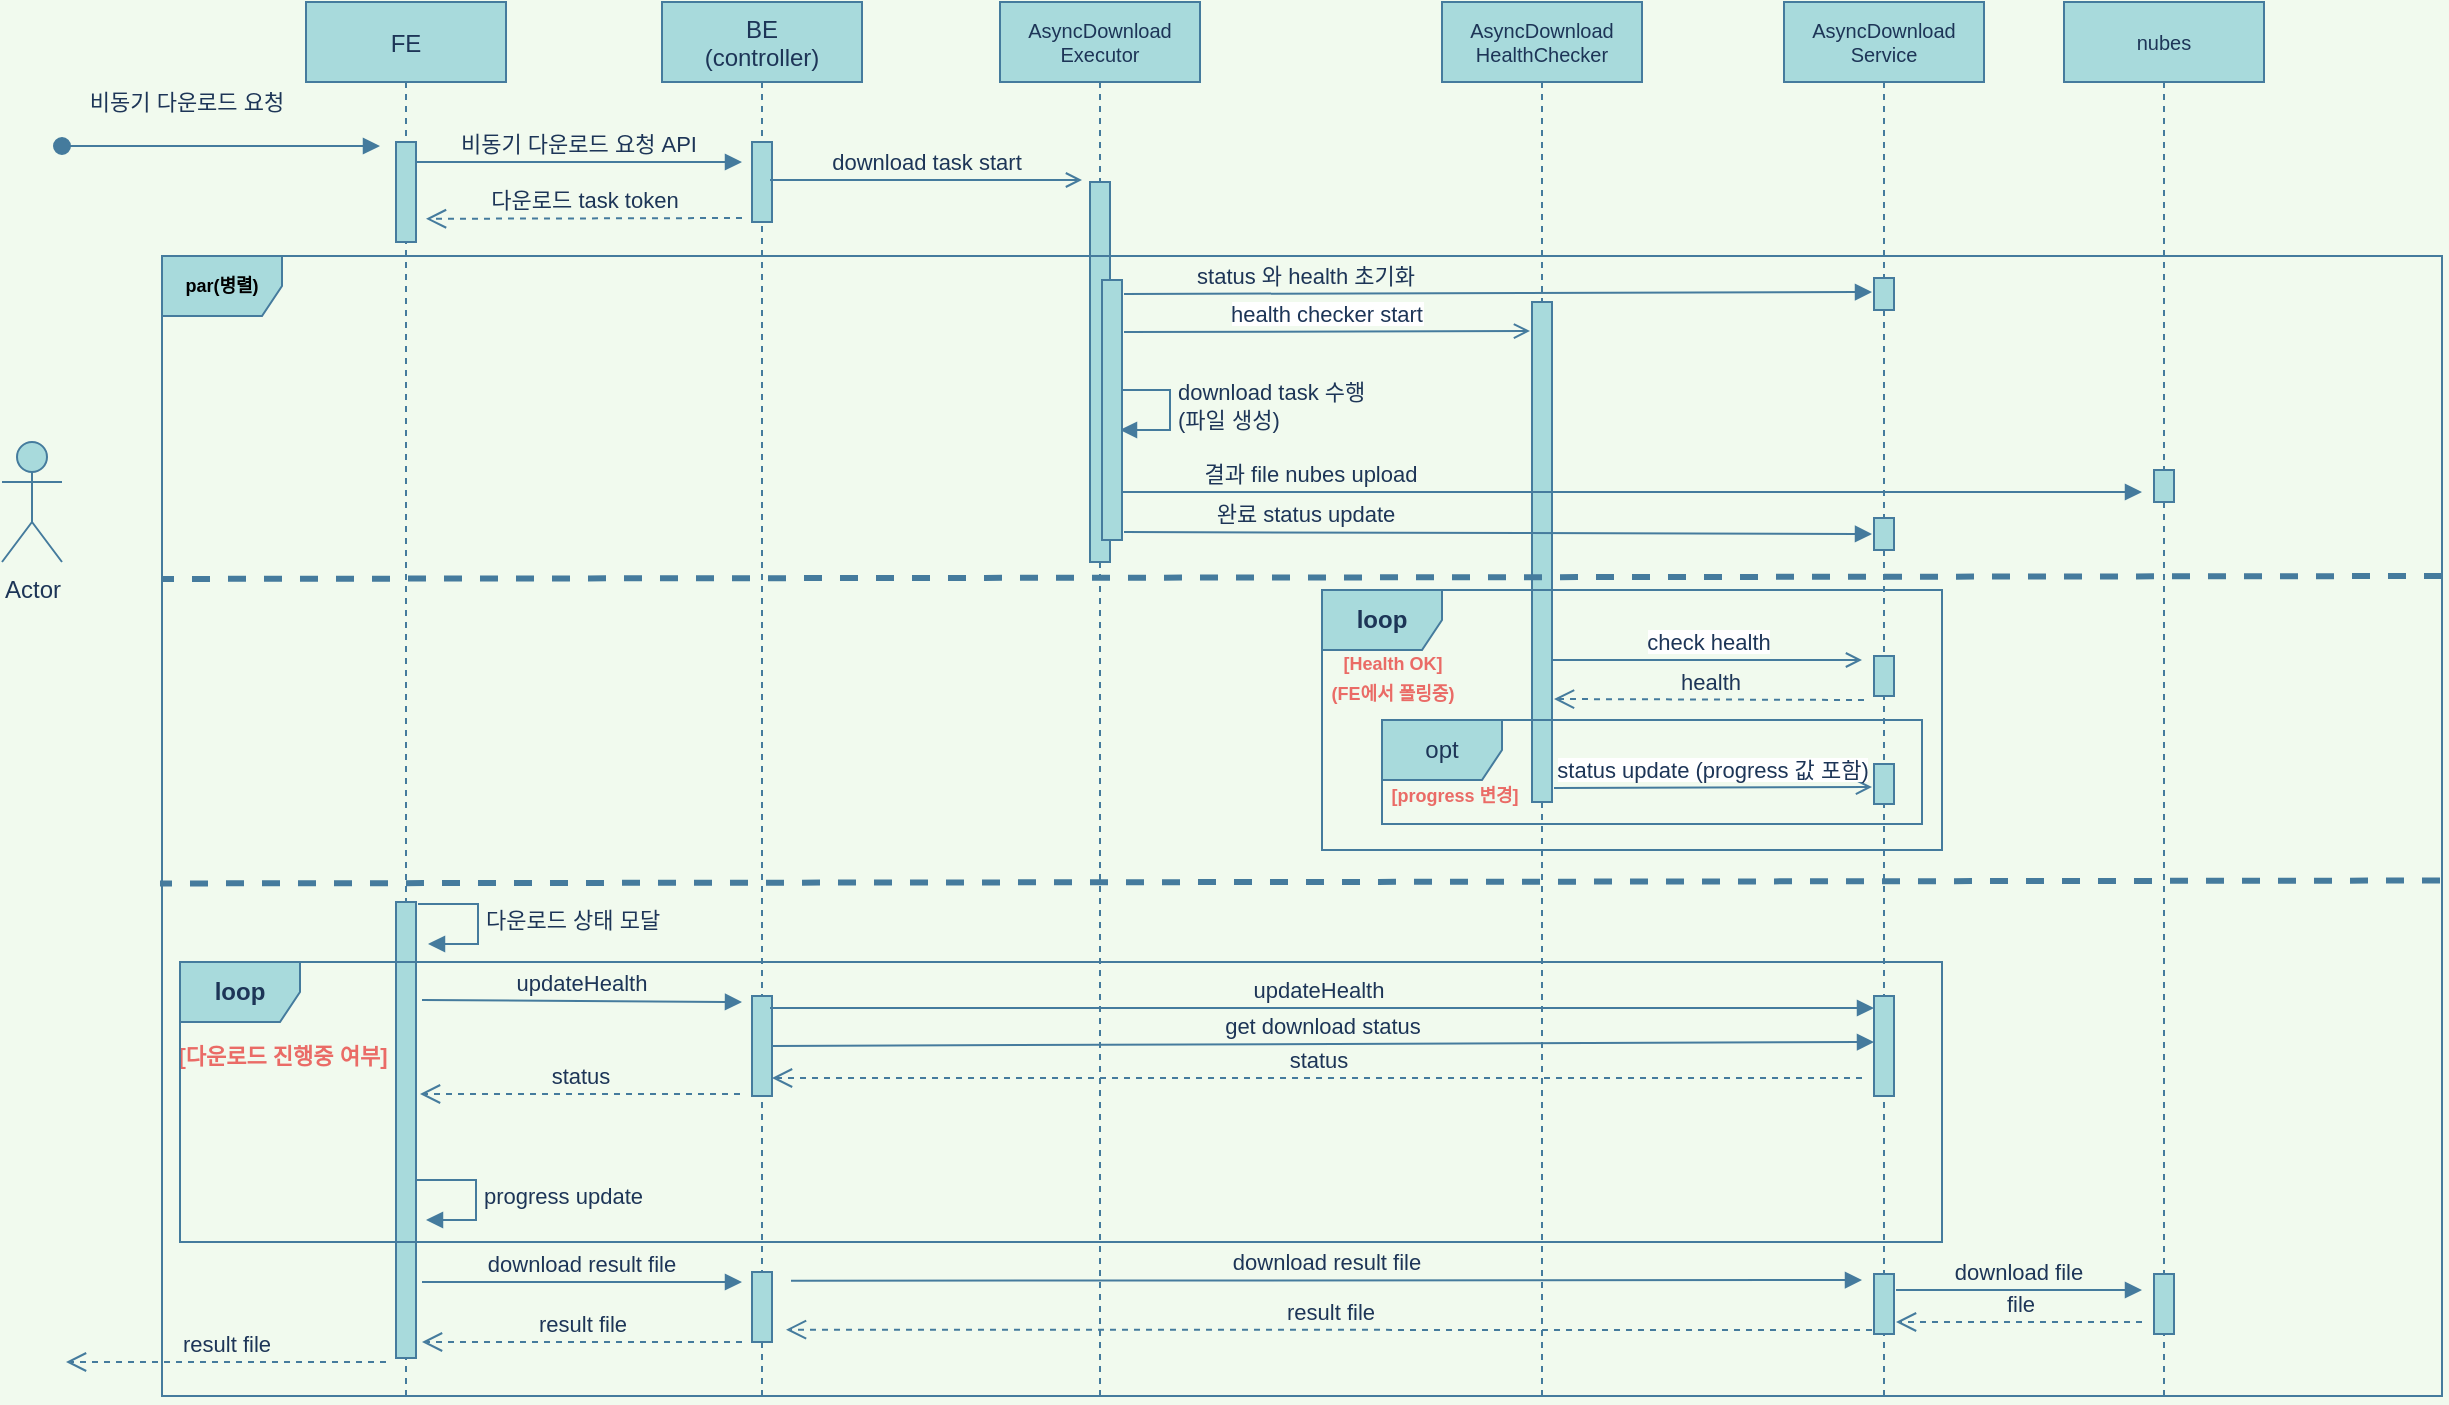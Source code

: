 <mxfile version="20.4.0" type="github">
  <diagram id="kgpKYQtTHZ0yAKxKKP6v" name="Page-1">
    <mxGraphModel dx="1524" dy="553" grid="1" gridSize="10" guides="1" tooltips="1" connect="1" arrows="1" fold="1" page="1" pageScale="1" pageWidth="850" pageHeight="1100" background="#F1FAEE" math="0" shadow="0">
      <root>
        <mxCell id="0" />
        <mxCell id="1" parent="0" />
        <mxCell id="3nuBFxr9cyL0pnOWT2aG-1" value="FE" style="shape=umlLifeline;perimeter=lifelinePerimeter;container=1;collapsible=0;recursiveResize=0;rounded=0;shadow=0;strokeWidth=1;fillColor=#A8DADC;strokeColor=#457B9D;fontColor=#1D3557;" parent="1" vertex="1">
          <mxGeometry x="172" y="80" width="100" height="700" as="geometry" />
        </mxCell>
        <mxCell id="3nuBFxr9cyL0pnOWT2aG-2" value="" style="points=[];perimeter=orthogonalPerimeter;rounded=0;shadow=0;strokeWidth=1;fillColor=#A8DADC;strokeColor=#457B9D;fontColor=#1D3557;" parent="3nuBFxr9cyL0pnOWT2aG-1" vertex="1">
          <mxGeometry x="45" y="70" width="10" height="50" as="geometry" />
        </mxCell>
        <mxCell id="3nuBFxr9cyL0pnOWT2aG-3" value="" style="verticalAlign=bottom;startArrow=oval;endArrow=block;startSize=8;shadow=0;strokeWidth=1;labelBackgroundColor=#F1FAEE;strokeColor=#457B9D;fontColor=#1D3557;" parent="3nuBFxr9cyL0pnOWT2aG-1" edge="1">
          <mxGeometry relative="1" as="geometry">
            <mxPoint x="-122" y="72" as="sourcePoint" />
            <mxPoint x="37" y="72" as="targetPoint" />
          </mxGeometry>
        </mxCell>
        <mxCell id="PAv24Wi7GxfsrFI-geuO-10" value="" style="html=1;points=[];perimeter=orthogonalPerimeter;fillColor=#A8DADC;strokeColor=#457B9D;fontColor=#1D3557;" vertex="1" parent="3nuBFxr9cyL0pnOWT2aG-1">
          <mxGeometry x="45" y="450" width="10" height="228" as="geometry" />
        </mxCell>
        <mxCell id="PAv24Wi7GxfsrFI-geuO-11" value="다운로드 상태 모달" style="edgeStyle=orthogonalEdgeStyle;html=1;align=left;spacingLeft=2;endArrow=block;rounded=0;entryX=1;entryY=0;labelBackgroundColor=#F1FAEE;strokeColor=#457B9D;fontColor=#1D3557;" edge="1" parent="3nuBFxr9cyL0pnOWT2aG-1">
          <mxGeometry relative="1" as="geometry">
            <mxPoint x="56" y="451" as="sourcePoint" />
            <Array as="points">
              <mxPoint x="86" y="451" />
            </Array>
            <mxPoint x="61" y="471" as="targetPoint" />
          </mxGeometry>
        </mxCell>
        <mxCell id="PAv24Wi7GxfsrFI-geuO-15" value="status" style="html=1;verticalAlign=bottom;endArrow=open;dashed=1;endSize=8;rounded=0;labelBackgroundColor=#F1FAEE;strokeColor=#457B9D;fontColor=#1D3557;" edge="1" parent="3nuBFxr9cyL0pnOWT2aG-1">
          <mxGeometry relative="1" as="geometry">
            <mxPoint x="217" y="546" as="sourcePoint" />
            <mxPoint x="57" y="546" as="targetPoint" />
          </mxGeometry>
        </mxCell>
        <mxCell id="3nuBFxr9cyL0pnOWT2aG-5" value="BE&#xa;(controller)" style="shape=umlLifeline;perimeter=lifelinePerimeter;container=1;collapsible=0;recursiveResize=0;rounded=0;shadow=0;strokeWidth=1;fillColor=#A8DADC;strokeColor=#457B9D;fontColor=#1D3557;" parent="1" vertex="1">
          <mxGeometry x="350" y="80" width="100" height="700" as="geometry" />
        </mxCell>
        <mxCell id="3nuBFxr9cyL0pnOWT2aG-6" value="" style="points=[];perimeter=orthogonalPerimeter;rounded=0;shadow=0;strokeWidth=1;fillColor=#A8DADC;strokeColor=#457B9D;fontColor=#1D3557;" parent="3nuBFxr9cyL0pnOWT2aG-5" vertex="1">
          <mxGeometry x="45" y="70" width="10" height="40" as="geometry" />
        </mxCell>
        <mxCell id="PAv24Wi7GxfsrFI-geuO-4" value="" style="points=[];perimeter=orthogonalPerimeter;rounded=0;shadow=0;strokeWidth=1;fillColor=#A8DADC;strokeColor=#457B9D;fontColor=#1D3557;" vertex="1" parent="3nuBFxr9cyL0pnOWT2aG-5">
          <mxGeometry x="45" y="497" width="10" height="50" as="geometry" />
        </mxCell>
        <mxCell id="PAv24Wi7GxfsrFI-geuO-22" value="" style="points=[];perimeter=orthogonalPerimeter;rounded=0;shadow=0;strokeWidth=1;fillColor=#A8DADC;strokeColor=#457B9D;fontColor=#1D3557;" vertex="1" parent="3nuBFxr9cyL0pnOWT2aG-5">
          <mxGeometry x="45" y="635" width="10" height="35" as="geometry" />
        </mxCell>
        <mxCell id="PAv24Wi7GxfsrFI-geuO-21" value="download result file" style="verticalAlign=bottom;endArrow=block;shadow=0;strokeWidth=1;labelBackgroundColor=#F1FAEE;strokeColor=#457B9D;fontColor=#1D3557;" edge="1" parent="3nuBFxr9cyL0pnOWT2aG-5">
          <mxGeometry relative="1" as="geometry">
            <mxPoint x="-120" y="640" as="sourcePoint" />
            <mxPoint x="40" y="640" as="targetPoint" />
            <Array as="points" />
          </mxGeometry>
        </mxCell>
        <mxCell id="PAv24Wi7GxfsrFI-geuO-26" value="result file" style="html=1;verticalAlign=bottom;endArrow=open;dashed=1;endSize=8;rounded=0;labelBackgroundColor=#F1FAEE;strokeColor=#457B9D;fontColor=#1D3557;" edge="1" parent="3nuBFxr9cyL0pnOWT2aG-5">
          <mxGeometry relative="1" as="geometry">
            <mxPoint x="40" y="670" as="sourcePoint" />
            <mxPoint x="-120" y="670" as="targetPoint" />
          </mxGeometry>
        </mxCell>
        <mxCell id="3nuBFxr9cyL0pnOWT2aG-8" value="비동기 다운로드 요청 API" style="verticalAlign=bottom;endArrow=block;shadow=0;strokeWidth=1;labelBackgroundColor=#F1FAEE;strokeColor=#457B9D;fontColor=#1D3557;" parent="1" source="3nuBFxr9cyL0pnOWT2aG-2" edge="1">
          <mxGeometry relative="1" as="geometry">
            <mxPoint x="327" y="160" as="sourcePoint" />
            <mxPoint x="390" y="160" as="targetPoint" />
            <Array as="points">
              <mxPoint x="320" y="160" />
            </Array>
          </mxGeometry>
        </mxCell>
        <mxCell id="xQrwwutkk_iIbDmqUv8c-1" value="Actor" style="shape=umlActor;verticalLabelPosition=bottom;verticalAlign=top;html=1;outlineConnect=0;fillColor=#A8DADC;strokeColor=#457B9D;fontColor=#1D3557;" parent="1" vertex="1">
          <mxGeometry x="20" y="300" width="30" height="60" as="geometry" />
        </mxCell>
        <mxCell id="xQrwwutkk_iIbDmqUv8c-3" value="&lt;span style=&quot;font-size: 11px;&quot;&gt;비동기 다운로드 요청&lt;/span&gt;" style="text;html=1;align=center;verticalAlign=middle;resizable=0;points=[];autosize=1;strokeColor=none;fillColor=none;fontColor=#1D3557;" parent="1" vertex="1">
          <mxGeometry x="52" y="115" width="120" height="30" as="geometry" />
        </mxCell>
        <mxCell id="aVBYDP4JhRlrpLpwvqIz-21" value="AsyncDownload&#xa;Executor" style="shape=umlLifeline;perimeter=lifelinePerimeter;container=1;collapsible=0;recursiveResize=0;rounded=0;shadow=0;strokeWidth=1;fontSize=10;fillColor=#A8DADC;strokeColor=#457B9D;fontColor=#1D3557;" parent="1" vertex="1">
          <mxGeometry x="519" y="80" width="100" height="700" as="geometry" />
        </mxCell>
        <mxCell id="aVBYDP4JhRlrpLpwvqIz-22" value="" style="points=[];perimeter=orthogonalPerimeter;rounded=0;shadow=0;strokeWidth=1;fillColor=#A8DADC;strokeColor=#457B9D;fontColor=#1D3557;" parent="aVBYDP4JhRlrpLpwvqIz-21" vertex="1">
          <mxGeometry x="45" y="90" width="10" height="190" as="geometry" />
        </mxCell>
        <mxCell id="PAv24Wi7GxfsrFI-geuO-53" value="download task 수행&lt;br&gt;(파일 생성)" style="edgeStyle=orthogonalEdgeStyle;html=1;align=left;spacingLeft=2;endArrow=block;rounded=0;entryX=1;entryY=0;labelBackgroundColor=#F1FAEE;strokeColor=#457B9D;fontColor=#1D3557;" edge="1" parent="aVBYDP4JhRlrpLpwvqIz-21">
          <mxGeometry relative="1" as="geometry">
            <mxPoint x="55" y="194" as="sourcePoint" />
            <Array as="points">
              <mxPoint x="85" y="194" />
            </Array>
            <mxPoint x="60" y="214" as="targetPoint" />
          </mxGeometry>
        </mxCell>
        <mxCell id="PAv24Wi7GxfsrFI-geuO-66" value="" style="points=[];perimeter=orthogonalPerimeter;rounded=0;shadow=0;strokeWidth=1;fillColor=#A8DADC;strokeColor=#457B9D;fontColor=#1D3557;" vertex="1" parent="aVBYDP4JhRlrpLpwvqIz-21">
          <mxGeometry x="51" y="139" width="10" height="130" as="geometry" />
        </mxCell>
        <mxCell id="aVBYDP4JhRlrpLpwvqIz-24" value="AsyncDownload&#xa;HealthChecker" style="shape=umlLifeline;perimeter=lifelinePerimeter;container=1;collapsible=0;recursiveResize=0;rounded=0;shadow=0;strokeWidth=1;fontSize=10;fillColor=#A8DADC;strokeColor=#457B9D;fontColor=#1D3557;" parent="1" vertex="1">
          <mxGeometry x="740" y="80" width="100" height="700" as="geometry" />
        </mxCell>
        <mxCell id="PAv24Wi7GxfsrFI-geuO-14" value="status" style="html=1;verticalAlign=bottom;endArrow=open;dashed=1;endSize=8;rounded=0;labelBackgroundColor=#F1FAEE;strokeColor=#457B9D;fontColor=#1D3557;" edge="1" parent="aVBYDP4JhRlrpLpwvqIz-24" target="PAv24Wi7GxfsrFI-geuO-4">
          <mxGeometry relative="1" as="geometry">
            <mxPoint x="210" y="538" as="sourcePoint" />
            <mxPoint x="-265.5" y="537.5" as="targetPoint" />
          </mxGeometry>
        </mxCell>
        <mxCell id="PAv24Wi7GxfsrFI-geuO-45" value="" style="points=[];perimeter=orthogonalPerimeter;rounded=0;shadow=0;strokeWidth=1;fillColor=#A8DADC;strokeColor=#457B9D;fontColor=#1D3557;" vertex="1" parent="aVBYDP4JhRlrpLpwvqIz-24">
          <mxGeometry x="45" y="150" width="10" height="250" as="geometry" />
        </mxCell>
        <mxCell id="PAv24Wi7GxfsrFI-geuO-65" value="완료 status update" style="verticalAlign=bottom;endArrow=block;shadow=0;strokeWidth=1;entryX=-0.1;entryY=0.5;entryDx=0;entryDy=0;entryPerimeter=0;labelBackgroundColor=#F1FAEE;strokeColor=#457B9D;fontColor=#1D3557;" edge="1" parent="aVBYDP4JhRlrpLpwvqIz-24" target="PAv24Wi7GxfsrFI-geuO-64">
          <mxGeometry x="-0.513" relative="1" as="geometry">
            <mxPoint x="-159" y="265" as="sourcePoint" />
            <mxPoint x="220" y="266.008" as="targetPoint" />
            <Array as="points" />
            <mxPoint as="offset" />
          </mxGeometry>
        </mxCell>
        <mxCell id="aVBYDP4JhRlrpLpwvqIz-29" value="AsyncDownload&#xa;Service" style="shape=umlLifeline;perimeter=lifelinePerimeter;container=1;collapsible=0;recursiveResize=0;rounded=0;shadow=0;strokeWidth=1;fontSize=10;fillColor=#A8DADC;strokeColor=#457B9D;fontColor=#1D3557;" parent="1" vertex="1">
          <mxGeometry x="911" y="80" width="100" height="700" as="geometry" />
        </mxCell>
        <mxCell id="aVBYDP4JhRlrpLpwvqIz-30" value="" style="points=[];perimeter=orthogonalPerimeter;rounded=0;shadow=0;strokeWidth=1;fillColor=#A8DADC;strokeColor=#457B9D;fontColor=#1D3557;" parent="aVBYDP4JhRlrpLpwvqIz-29" vertex="1">
          <mxGeometry x="45" y="497" width="10" height="50" as="geometry" />
        </mxCell>
        <mxCell id="PAv24Wi7GxfsrFI-geuO-25" value="" style="points=[];perimeter=orthogonalPerimeter;rounded=0;shadow=0;strokeWidth=1;fillColor=#A8DADC;strokeColor=#457B9D;fontColor=#1D3557;" vertex="1" parent="aVBYDP4JhRlrpLpwvqIz-29">
          <mxGeometry x="45" y="636" width="10" height="30" as="geometry" />
        </mxCell>
        <mxCell id="PAv24Wi7GxfsrFI-geuO-32" value="health" style="html=1;verticalAlign=bottom;endArrow=open;dashed=1;endSize=8;rounded=0;entryX=1.1;entryY=0.45;entryDx=0;entryDy=0;entryPerimeter=0;labelBackgroundColor=#F1FAEE;strokeColor=#457B9D;fontColor=#1D3557;" edge="1" parent="aVBYDP4JhRlrpLpwvqIz-29">
          <mxGeometry relative="1" as="geometry">
            <mxPoint x="40" y="349" as="sourcePoint" />
            <mxPoint x="-115" y="348.5" as="targetPoint" />
          </mxGeometry>
        </mxCell>
        <mxCell id="PAv24Wi7GxfsrFI-geuO-42" value="" style="points=[];perimeter=orthogonalPerimeter;rounded=0;shadow=0;strokeWidth=1;fillColor=#A8DADC;strokeColor=#457B9D;fontColor=#1D3557;" vertex="1" parent="aVBYDP4JhRlrpLpwvqIz-29">
          <mxGeometry x="45" y="327" width="10" height="20" as="geometry" />
        </mxCell>
        <mxCell id="PAv24Wi7GxfsrFI-geuO-48" value="" style="points=[];perimeter=orthogonalPerimeter;rounded=0;shadow=0;strokeWidth=1;fillColor=#A8DADC;strokeColor=#457B9D;fontColor=#1D3557;" vertex="1" parent="aVBYDP4JhRlrpLpwvqIz-29">
          <mxGeometry x="45" y="138" width="10" height="16" as="geometry" />
        </mxCell>
        <mxCell id="PAv24Wi7GxfsrFI-geuO-64" value="" style="points=[];perimeter=orthogonalPerimeter;rounded=0;shadow=0;strokeWidth=1;fillColor=#A8DADC;strokeColor=#457B9D;fontColor=#1D3557;" vertex="1" parent="aVBYDP4JhRlrpLpwvqIz-29">
          <mxGeometry x="45" y="258" width="10" height="16" as="geometry" />
        </mxCell>
        <mxCell id="PAv24Wi7GxfsrFI-geuO-1" value="download task start" style="html=1;verticalAlign=bottom;labelBackgroundColor=none;endArrow=open;endFill=0;rounded=0;exitX=0.9;exitY=0.475;exitDx=0;exitDy=0;exitPerimeter=0;strokeColor=#457B9D;fontColor=#1D3557;" edge="1" parent="1" source="3nuBFxr9cyL0pnOWT2aG-6">
          <mxGeometry width="160" relative="1" as="geometry">
            <mxPoint x="425" y="169" as="sourcePoint" />
            <mxPoint x="560" y="169" as="targetPoint" />
          </mxGeometry>
        </mxCell>
        <mxCell id="PAv24Wi7GxfsrFI-geuO-5" value="updateHealth" style="verticalAlign=bottom;endArrow=block;shadow=0;strokeWidth=1;labelBackgroundColor=#F1FAEE;strokeColor=#457B9D;fontColor=#1D3557;" edge="1" parent="1">
          <mxGeometry relative="1" as="geometry">
            <mxPoint x="230" y="579" as="sourcePoint" />
            <mxPoint x="390" y="580" as="targetPoint" />
            <Array as="points" />
          </mxGeometry>
        </mxCell>
        <mxCell id="PAv24Wi7GxfsrFI-geuO-6" value="다운로드 task token" style="html=1;verticalAlign=bottom;endArrow=open;dashed=1;endSize=8;rounded=0;entryX=1.5;entryY=0.268;entryDx=0;entryDy=0;entryPerimeter=0;labelBackgroundColor=#F1FAEE;strokeColor=#457B9D;fontColor=#1D3557;" edge="1" parent="1">
          <mxGeometry relative="1" as="geometry">
            <mxPoint x="390" y="188" as="sourcePoint" />
            <mxPoint x="232" y="188.4" as="targetPoint" />
          </mxGeometry>
        </mxCell>
        <mxCell id="PAv24Wi7GxfsrFI-geuO-13" value="updateHealth " style="verticalAlign=bottom;endArrow=block;shadow=0;strokeWidth=1;exitX=0.9;exitY=0.12;exitDx=0;exitDy=0;exitPerimeter=0;labelBackgroundColor=#F1FAEE;strokeColor=#457B9D;fontColor=#1D3557;" edge="1" parent="1" source="PAv24Wi7GxfsrFI-geuO-4" target="aVBYDP4JhRlrpLpwvqIz-30">
          <mxGeometry relative="1" as="geometry">
            <mxPoint x="425" y="583" as="sourcePoint" />
            <mxPoint x="900" y="583" as="targetPoint" />
            <Array as="points" />
          </mxGeometry>
        </mxCell>
        <mxCell id="PAv24Wi7GxfsrFI-geuO-17" value="progress update" style="edgeStyle=orthogonalEdgeStyle;html=1;align=left;spacingLeft=2;endArrow=block;rounded=0;entryX=1;entryY=0;labelBackgroundColor=#F1FAEE;strokeColor=#457B9D;fontColor=#1D3557;" edge="1" parent="1">
          <mxGeometry relative="1" as="geometry">
            <mxPoint x="227" y="669" as="sourcePoint" />
            <Array as="points">
              <mxPoint x="257" y="669" />
            </Array>
            <mxPoint x="232" y="689" as="targetPoint" />
          </mxGeometry>
        </mxCell>
        <mxCell id="PAv24Wi7GxfsrFI-geuO-19" value="&lt;span style=&quot;font-size: 11px;&quot;&gt;&lt;b&gt;&lt;font color=&quot;#ea6b66&quot;&gt;[다운로드 진행중 여부]&lt;/font&gt;&lt;/b&gt;&lt;/span&gt;" style="text;html=1;align=center;verticalAlign=middle;resizable=0;points=[];autosize=1;strokeColor=none;fillColor=none;fontColor=#1D3557;" vertex="1" parent="1">
          <mxGeometry x="100" y="592" width="120" height="30" as="geometry" />
        </mxCell>
        <mxCell id="PAv24Wi7GxfsrFI-geuO-23" value="result file" style="html=1;verticalAlign=bottom;endArrow=open;dashed=1;endSize=8;rounded=0;exitX=-0.1;exitY=0.7;exitDx=0;exitDy=0;exitPerimeter=0;labelBackgroundColor=#F1FAEE;strokeColor=#457B9D;fontColor=#1D3557;" edge="1" parent="1">
          <mxGeometry relative="1" as="geometry">
            <mxPoint x="955" y="744" as="sourcePoint" />
            <mxPoint x="412" y="743.86" as="targetPoint" />
          </mxGeometry>
        </mxCell>
        <mxCell id="PAv24Wi7GxfsrFI-geuO-24" value="download result file" style="verticalAlign=bottom;endArrow=block;shadow=0;strokeWidth=1;labelBackgroundColor=#F1FAEE;strokeColor=#457B9D;fontColor=#1D3557;" edge="1" parent="1">
          <mxGeometry relative="1" as="geometry">
            <mxPoint x="414.5" y="719.36" as="sourcePoint" />
            <mxPoint x="950" y="719" as="targetPoint" />
            <Array as="points" />
          </mxGeometry>
        </mxCell>
        <mxCell id="PAv24Wi7GxfsrFI-geuO-29" value="get download status" style="verticalAlign=bottom;endArrow=block;shadow=0;strokeWidth=1;entryX=0;entryY=0.46;entryDx=0;entryDy=0;entryPerimeter=0;exitX=1;exitY=0.5;exitDx=0;exitDy=0;exitPerimeter=0;labelBackgroundColor=#F1FAEE;strokeColor=#457B9D;fontColor=#1D3557;" edge="1" parent="1" source="PAv24Wi7GxfsrFI-geuO-4" target="aVBYDP4JhRlrpLpwvqIz-30">
          <mxGeometry relative="1" as="geometry">
            <mxPoint x="426" y="602" as="sourcePoint" />
            <mxPoint x="896" y="601.5" as="targetPoint" />
            <Array as="points" />
          </mxGeometry>
        </mxCell>
        <mxCell id="PAv24Wi7GxfsrFI-geuO-31" value="&lt;span style=&quot;background-color: rgb(255, 255, 255);&quot;&gt;check health&lt;/span&gt;" style="html=1;verticalAlign=bottom;labelBackgroundColor=none;endArrow=open;endFill=0;rounded=0;strokeColor=#457B9D;fontColor=#1D3557;" edge="1" parent="1">
          <mxGeometry width="160" relative="1" as="geometry">
            <mxPoint x="795" y="409" as="sourcePoint" />
            <mxPoint x="950" y="409" as="targetPoint" />
          </mxGeometry>
        </mxCell>
        <mxCell id="PAv24Wi7GxfsrFI-geuO-35" value="&lt;span style=&quot;background-color: rgb(255, 255, 255);&quot;&gt;status update (progress 값 포함)&lt;/span&gt;" style="html=1;verticalAlign=bottom;labelBackgroundColor=none;endArrow=open;endFill=0;rounded=0;entryX=-0.1;entryY=0.575;entryDx=0;entryDy=0;entryPerimeter=0;strokeColor=#457B9D;fontColor=#1D3557;" edge="1" parent="1" target="PAv24Wi7GxfsrFI-geuO-43">
          <mxGeometry width="160" relative="1" as="geometry">
            <mxPoint x="796" y="473" as="sourcePoint" />
            <mxPoint x="960" y="472.72" as="targetPoint" />
          </mxGeometry>
        </mxCell>
        <mxCell id="PAv24Wi7GxfsrFI-geuO-38" value="&lt;b style=&quot;&quot;&gt;&lt;font color=&quot;#ea6b66&quot; style=&quot;font-size: 9px;&quot;&gt;[progress 변경]&lt;/font&gt;&lt;/b&gt;" style="text;html=1;align=center;verticalAlign=middle;resizable=0;points=[];autosize=1;strokeColor=none;fillColor=none;fontColor=#1D3557;" vertex="1" parent="1">
          <mxGeometry x="701" y="461" width="90" height="30" as="geometry" />
        </mxCell>
        <mxCell id="PAv24Wi7GxfsrFI-geuO-43" value="" style="points=[];perimeter=orthogonalPerimeter;rounded=0;shadow=0;strokeWidth=1;fillColor=#A8DADC;strokeColor=#457B9D;fontColor=#1D3557;" vertex="1" parent="1">
          <mxGeometry x="956" y="461" width="10" height="20" as="geometry" />
        </mxCell>
        <mxCell id="PAv24Wi7GxfsrFI-geuO-44" value="&lt;span style=&quot;font-size: 11px;&quot;&gt;&lt;b style=&quot;font-size: 9px;&quot;&gt;&lt;font style=&quot;font-size: 9px;&quot; color=&quot;#ea6b66&quot;&gt;[Health OK]&lt;br style=&quot;font-size: 9px;&quot;&gt;(FE에서 폴링중)&lt;br&gt;&lt;/font&gt;&lt;/b&gt;&lt;/span&gt;" style="text;html=1;align=center;verticalAlign=middle;resizable=0;points=[];autosize=1;strokeColor=none;fillColor=none;fontColor=#1D3557;" vertex="1" parent="1">
          <mxGeometry x="670" y="397" width="90" height="40" as="geometry" />
        </mxCell>
        <mxCell id="PAv24Wi7GxfsrFI-geuO-36" value="opt" style="shape=umlFrame;whiteSpace=wrap;html=1;fillColor=#A8DADC;strokeColor=#457B9D;fontColor=#1D3557;" vertex="1" parent="1">
          <mxGeometry x="710" y="439" width="270" height="52" as="geometry" />
        </mxCell>
        <mxCell id="PAv24Wi7GxfsrFI-geuO-41" value="&lt;b&gt;loop&lt;/b&gt;" style="shape=umlFrame;whiteSpace=wrap;html=1;fillColor=#A8DADC;strokeColor=#457B9D;fontColor=#1D3557;" vertex="1" parent="1">
          <mxGeometry x="680" y="374" width="310" height="130" as="geometry" />
        </mxCell>
        <mxCell id="PAv24Wi7GxfsrFI-geuO-51" value="status 와 health 초기화" style="verticalAlign=bottom;endArrow=block;shadow=0;strokeWidth=1;entryX=0;entryY=0.438;entryDx=0;entryDy=0;entryPerimeter=0;exitX=1.2;exitY=0.077;exitDx=0;exitDy=0;exitPerimeter=0;labelBackgroundColor=#F1FAEE;strokeColor=#457B9D;fontColor=#1D3557;" edge="1" parent="1">
          <mxGeometry x="-0.513" relative="1" as="geometry">
            <mxPoint x="581" y="226.01" as="sourcePoint" />
            <mxPoint x="955" y="225.008" as="targetPoint" />
            <Array as="points" />
            <mxPoint as="offset" />
          </mxGeometry>
        </mxCell>
        <mxCell id="PAv24Wi7GxfsrFI-geuO-2" value="&lt;span style=&quot;background-color: rgb(255, 255, 255);&quot;&gt;health checker start&lt;/span&gt;" style="html=1;verticalAlign=bottom;labelBackgroundColor=none;endArrow=open;endFill=0;rounded=0;startArrow=none;strokeColor=#457B9D;fontColor=#1D3557;" edge="1" parent="1">
          <mxGeometry width="160" relative="1" as="geometry">
            <mxPoint x="581" y="245" as="sourcePoint" />
            <mxPoint x="784" y="244.5" as="targetPoint" />
          </mxGeometry>
        </mxCell>
        <mxCell id="PAv24Wi7GxfsrFI-geuO-55" value="nubes" style="shape=umlLifeline;perimeter=lifelinePerimeter;container=1;collapsible=0;recursiveResize=0;rounded=0;shadow=0;strokeWidth=1;fontSize=10;fillColor=#A8DADC;strokeColor=#457B9D;fontColor=#1D3557;" vertex="1" parent="1">
          <mxGeometry x="1051" y="80" width="100" height="700" as="geometry" />
        </mxCell>
        <mxCell id="PAv24Wi7GxfsrFI-geuO-57" value="" style="points=[];perimeter=orthogonalPerimeter;rounded=0;shadow=0;strokeWidth=1;fillColor=#A8DADC;strokeColor=#457B9D;fontColor=#1D3557;" vertex="1" parent="PAv24Wi7GxfsrFI-geuO-55">
          <mxGeometry x="45" y="636" width="10" height="30" as="geometry" />
        </mxCell>
        <mxCell id="PAv24Wi7GxfsrFI-geuO-60" value="" style="points=[];perimeter=orthogonalPerimeter;rounded=0;shadow=0;strokeWidth=1;fillColor=#A8DADC;strokeColor=#457B9D;fontColor=#1D3557;" vertex="1" parent="PAv24Wi7GxfsrFI-geuO-55">
          <mxGeometry x="45" y="234" width="10" height="16" as="geometry" />
        </mxCell>
        <mxCell id="PAv24Wi7GxfsrFI-geuO-62" value="download file" style="verticalAlign=bottom;endArrow=block;shadow=0;strokeWidth=1;exitX=1.1;exitY=0.367;exitDx=0;exitDy=0;exitPerimeter=0;labelBackgroundColor=#F1FAEE;strokeColor=#457B9D;fontColor=#1D3557;" edge="1" parent="1">
          <mxGeometry relative="1" as="geometry">
            <mxPoint x="967" y="724.01" as="sourcePoint" />
            <mxPoint x="1090" y="724" as="targetPoint" />
            <Array as="points" />
          </mxGeometry>
        </mxCell>
        <mxCell id="PAv24Wi7GxfsrFI-geuO-61" value="file" style="html=1;verticalAlign=bottom;endArrow=open;dashed=1;endSize=8;rounded=0;exitX=-0.2;exitY=0.6;exitDx=0;exitDy=0;exitPerimeter=0;labelBackgroundColor=#F1FAEE;strokeColor=#457B9D;fontColor=#1D3557;" edge="1" parent="1">
          <mxGeometry relative="1" as="geometry">
            <mxPoint x="1090" y="740" as="sourcePoint" />
            <mxPoint x="967" y="740" as="targetPoint" />
          </mxGeometry>
        </mxCell>
        <mxCell id="PAv24Wi7GxfsrFI-geuO-63" value="결과 file nubes upload" style="verticalAlign=bottom;endArrow=block;shadow=0;strokeWidth=1;labelBackgroundColor=#F1FAEE;strokeColor=#457B9D;fontColor=#1D3557;" edge="1" parent="1">
          <mxGeometry x="-0.629" relative="1" as="geometry">
            <mxPoint x="580" y="325" as="sourcePoint" />
            <mxPoint x="1090" y="325" as="targetPoint" />
            <Array as="points" />
            <mxPoint as="offset" />
          </mxGeometry>
        </mxCell>
        <mxCell id="PAv24Wi7GxfsrFI-geuO-70" value="" style="endArrow=none;dashed=1;html=1;rounded=0;fontSize=9;fontColor=#1D3557;entryX=0;entryY=0.271;entryDx=0;entryDy=0;entryPerimeter=0;strokeColor=#457B9D;strokeWidth=3;labelBackgroundColor=#F1FAEE;" edge="1" parent="1">
          <mxGeometry width="50" height="50" relative="1" as="geometry">
            <mxPoint x="1240" y="367" as="sourcePoint" />
            <mxPoint x="100" y="368.47" as="targetPoint" />
          </mxGeometry>
        </mxCell>
        <mxCell id="PAv24Wi7GxfsrFI-geuO-71" value="" style="endArrow=none;dashed=1;html=1;rounded=0;fontSize=9;fontColor=#1D3557;entryX=0;entryY=0.271;entryDx=0;entryDy=0;entryPerimeter=0;strokeColor=#457B9D;strokeWidth=3;labelBackgroundColor=#F1FAEE;" edge="1" parent="1">
          <mxGeometry width="50" height="50" relative="1" as="geometry">
            <mxPoint x="1239" y="519.26" as="sourcePoint" />
            <mxPoint x="99" y="520.73" as="targetPoint" />
          </mxGeometry>
        </mxCell>
        <mxCell id="PAv24Wi7GxfsrFI-geuO-72" value="result file" style="html=1;verticalAlign=bottom;endArrow=open;dashed=1;endSize=8;rounded=0;labelBackgroundColor=#F1FAEE;strokeColor=#457B9D;fontColor=#1D3557;" edge="1" parent="1">
          <mxGeometry relative="1" as="geometry">
            <mxPoint x="212" y="760" as="sourcePoint" />
            <mxPoint x="52" y="760" as="targetPoint" />
          </mxGeometry>
        </mxCell>
        <mxCell id="PAv24Wi7GxfsrFI-geuO-18" value="&lt;b&gt;loop&lt;/b&gt;" style="shape=umlFrame;whiteSpace=wrap;html=1;fillColor=#A8DADC;fontColor=#1D3557;strokeColor=#457B9D;" vertex="1" parent="1">
          <mxGeometry x="109" y="560" width="881" height="140" as="geometry" />
        </mxCell>
        <mxCell id="PAv24Wi7GxfsrFI-geuO-69" value="&lt;font color=&quot;#000000&quot;&gt;&lt;b&gt;par(병렬)&lt;/b&gt;&lt;/font&gt;" style="shape=umlFrame;whiteSpace=wrap;html=1;fontSize=9;fontColor=#1D3557;fillColor=#A8DADC;strokeColor=#457B9D;" vertex="1" parent="1">
          <mxGeometry x="100" y="207" width="1140" height="570" as="geometry" />
        </mxCell>
      </root>
    </mxGraphModel>
  </diagram>
</mxfile>
